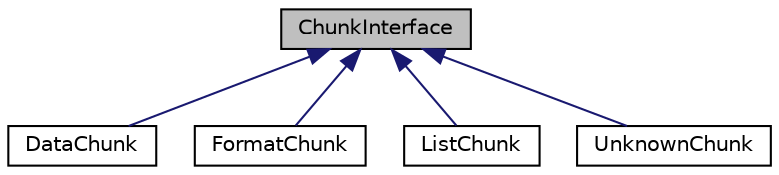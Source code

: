 digraph "ChunkInterface"
{
  edge [fontname="Helvetica",fontsize="10",labelfontname="Helvetica",labelfontsize="10"];
  node [fontname="Helvetica",fontsize="10",shape=record];
  Node0 [label="ChunkInterface",height=0.2,width=0.4,color="black", fillcolor="grey75", style="filled", fontcolor="black"];
  Node0 -> Node1 [dir="back",color="midnightblue",fontsize="10",style="solid",fontname="Helvetica"];
  Node1 [label="DataChunk",height=0.2,width=0.4,color="black", fillcolor="white", style="filled",URL="$dd/dca/classDataChunk.html"];
  Node0 -> Node2 [dir="back",color="midnightblue",fontsize="10",style="solid",fontname="Helvetica"];
  Node2 [label="FormatChunk",height=0.2,width=0.4,color="black", fillcolor="white", style="filled",URL="$d6/d2d/classFormatChunk.html"];
  Node0 -> Node3 [dir="back",color="midnightblue",fontsize="10",style="solid",fontname="Helvetica"];
  Node3 [label="ListChunk",height=0.2,width=0.4,color="black", fillcolor="white", style="filled",URL="$db/d2d/classListChunk.html"];
  Node0 -> Node4 [dir="back",color="midnightblue",fontsize="10",style="solid",fontname="Helvetica"];
  Node4 [label="UnknownChunk",height=0.2,width=0.4,color="black", fillcolor="white", style="filled",URL="$d4/d2e/classUnknownChunk.html"];
}
